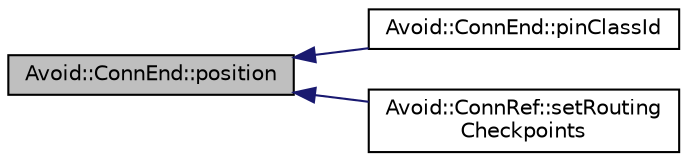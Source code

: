 digraph "Avoid::ConnEnd::position"
{
  edge [fontname="Helvetica",fontsize="10",labelfontname="Helvetica",labelfontsize="10"];
  node [fontname="Helvetica",fontsize="10",shape=record];
  rankdir="LR";
  Node36 [label="Avoid::ConnEnd::position",height=0.2,width=0.4,color="black", fillcolor="grey75", style="filled", fontcolor="black"];
  Node36 -> Node37 [dir="back",color="midnightblue",fontsize="10",style="solid",fontname="Helvetica"];
  Node37 [label="Avoid::ConnEnd::pinClassId",height=0.2,width=0.4,color="black", fillcolor="white", style="filled",URL="$classAvoid_1_1ConnEnd.html#a31f741b5d8a86e0a8c4803475c674e8b",tooltip="Returns the pin class ID for a ConnEnd attached to a shape. "];
  Node36 -> Node38 [dir="back",color="midnightblue",fontsize="10",style="solid",fontname="Helvetica"];
  Node38 [label="Avoid::ConnRef::setRouting\lCheckpoints",height=0.2,width=0.4,color="black", fillcolor="white", style="filled",URL="$classAvoid_1_1ConnRef.html#a7fc22448cc52a1b060f62bcc00d1bb93",tooltip="Allows the user to specify a set of checkpoints that this connector will route via. "];
}
